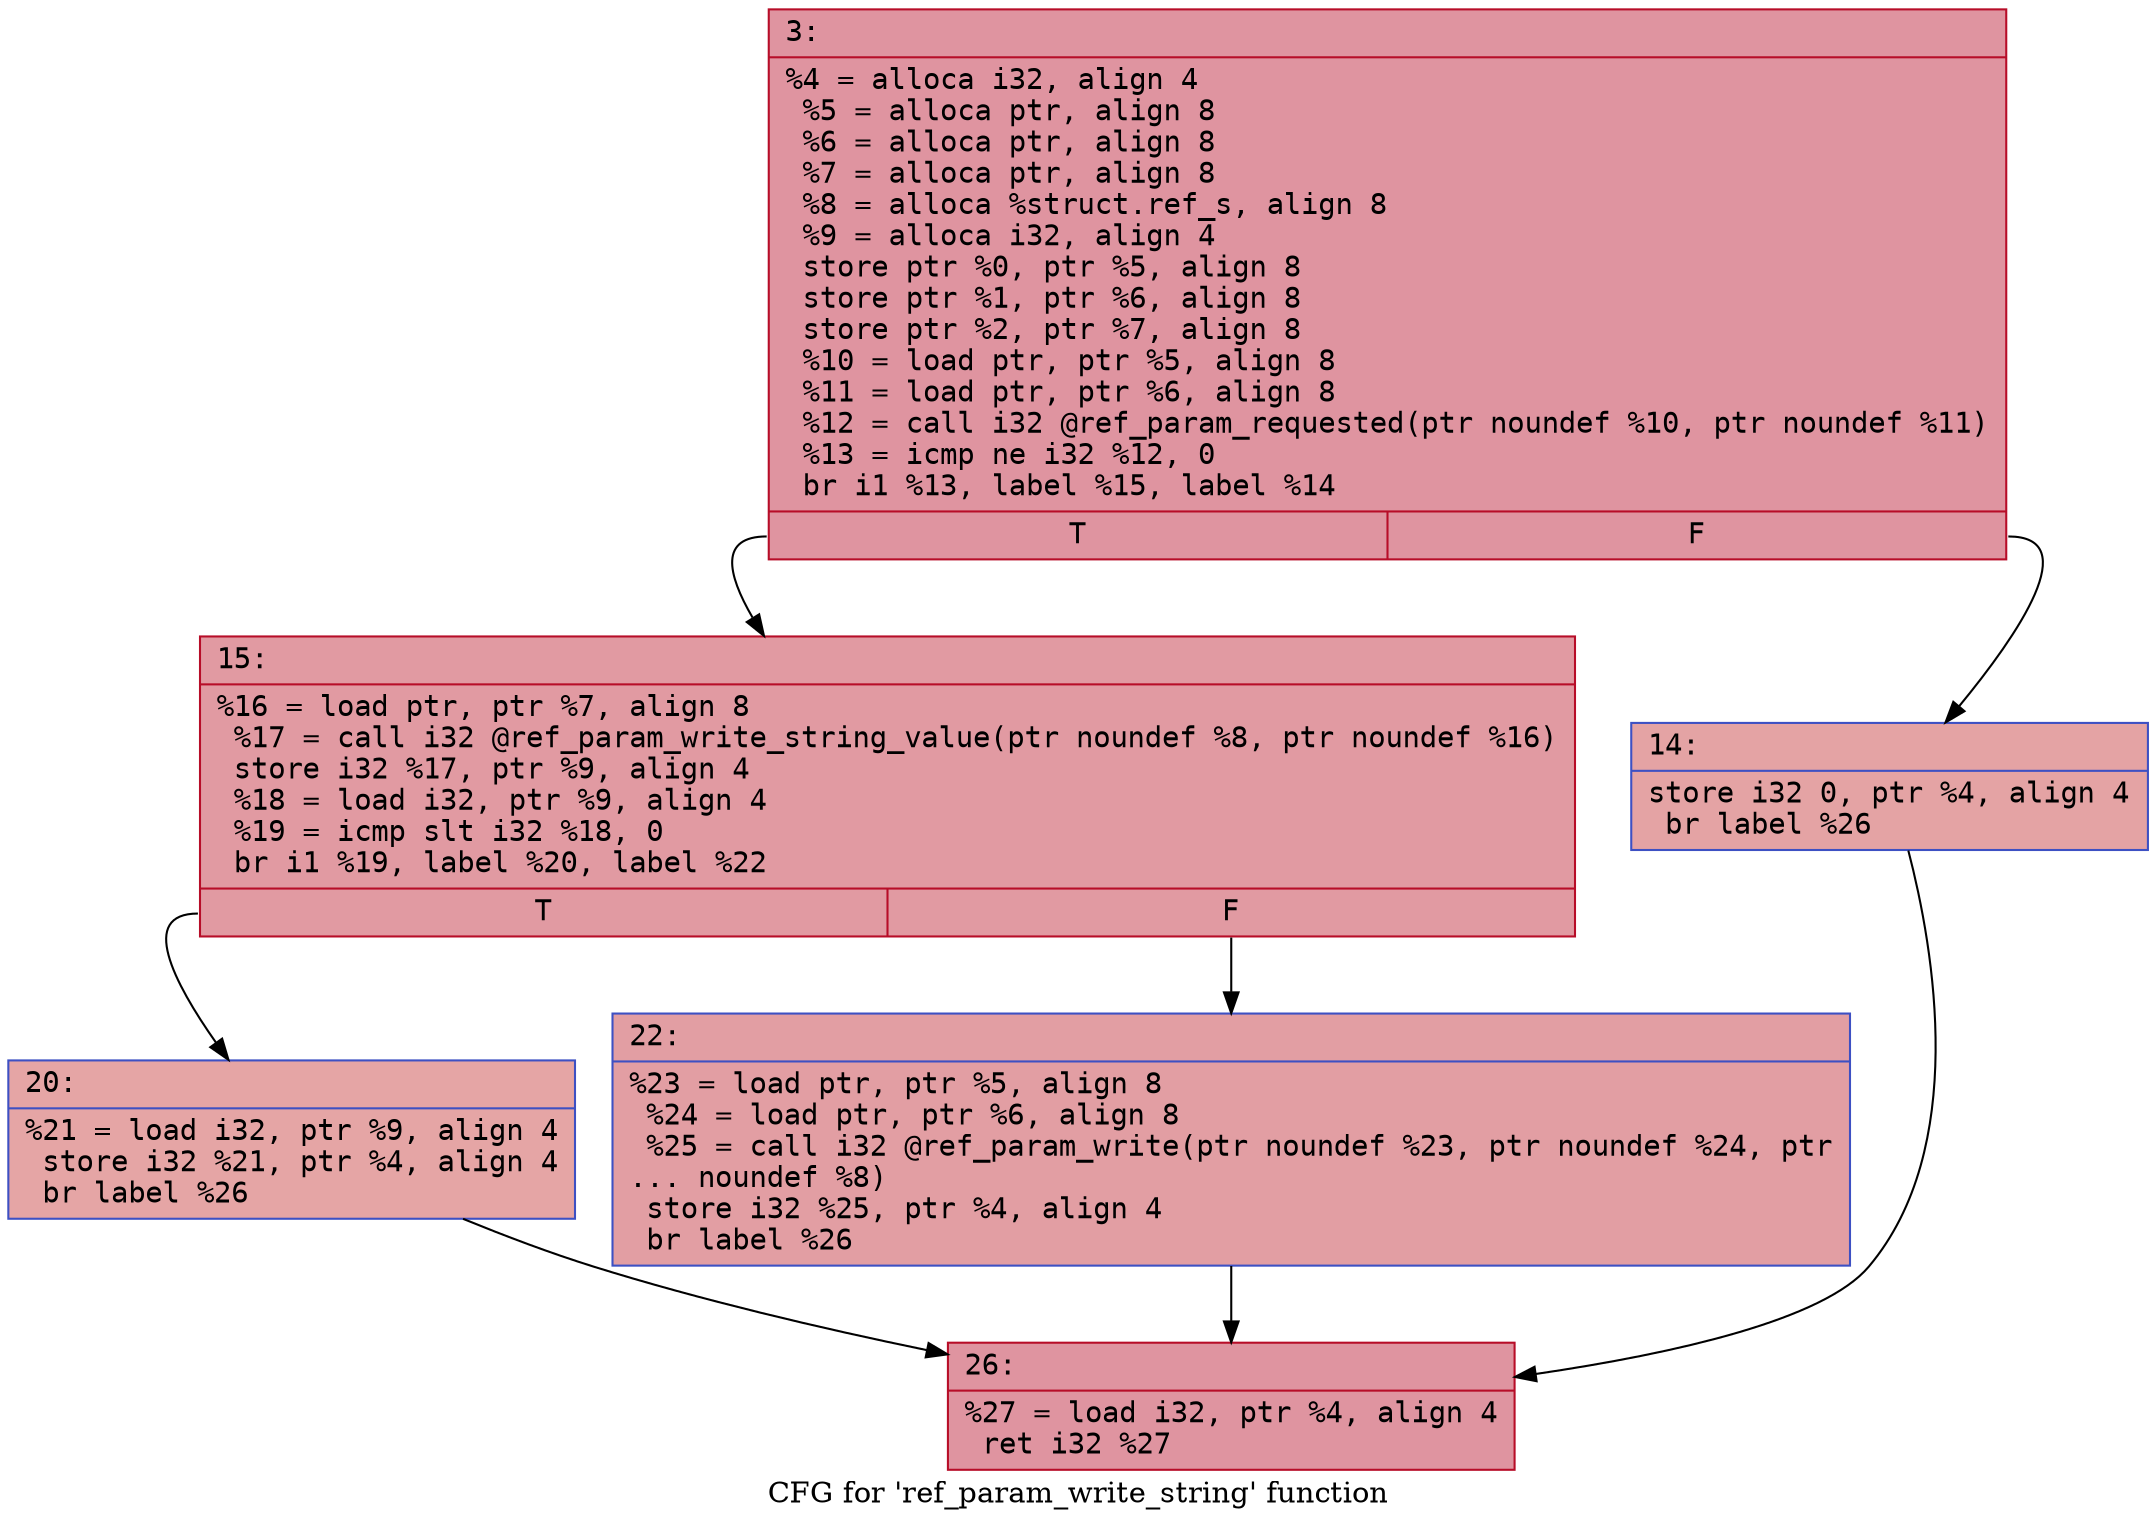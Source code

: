 digraph "CFG for 'ref_param_write_string' function" {
	label="CFG for 'ref_param_write_string' function";

	Node0x6000017af930 [shape=record,color="#b70d28ff", style=filled, fillcolor="#b70d2870" fontname="Courier",label="{3:\l|  %4 = alloca i32, align 4\l  %5 = alloca ptr, align 8\l  %6 = alloca ptr, align 8\l  %7 = alloca ptr, align 8\l  %8 = alloca %struct.ref_s, align 8\l  %9 = alloca i32, align 4\l  store ptr %0, ptr %5, align 8\l  store ptr %1, ptr %6, align 8\l  store ptr %2, ptr %7, align 8\l  %10 = load ptr, ptr %5, align 8\l  %11 = load ptr, ptr %6, align 8\l  %12 = call i32 @ref_param_requested(ptr noundef %10, ptr noundef %11)\l  %13 = icmp ne i32 %12, 0\l  br i1 %13, label %15, label %14\l|{<s0>T|<s1>F}}"];
	Node0x6000017af930:s0 -> Node0x6000017af9d0[tooltip="3 -> 15\nProbability 62.50%" ];
	Node0x6000017af930:s1 -> Node0x6000017af980[tooltip="3 -> 14\nProbability 37.50%" ];
	Node0x6000017af980 [shape=record,color="#3d50c3ff", style=filled, fillcolor="#c32e3170" fontname="Courier",label="{14:\l|  store i32 0, ptr %4, align 4\l  br label %26\l}"];
	Node0x6000017af980 -> Node0x6000017afac0[tooltip="14 -> 26\nProbability 100.00%" ];
	Node0x6000017af9d0 [shape=record,color="#b70d28ff", style=filled, fillcolor="#bb1b2c70" fontname="Courier",label="{15:\l|  %16 = load ptr, ptr %7, align 8\l  %17 = call i32 @ref_param_write_string_value(ptr noundef %8, ptr noundef %16)\l  store i32 %17, ptr %9, align 4\l  %18 = load i32, ptr %9, align 4\l  %19 = icmp slt i32 %18, 0\l  br i1 %19, label %20, label %22\l|{<s0>T|<s1>F}}"];
	Node0x6000017af9d0:s0 -> Node0x6000017afa20[tooltip="15 -> 20\nProbability 37.50%" ];
	Node0x6000017af9d0:s1 -> Node0x6000017afa70[tooltip="15 -> 22\nProbability 62.50%" ];
	Node0x6000017afa20 [shape=record,color="#3d50c3ff", style=filled, fillcolor="#c5333470" fontname="Courier",label="{20:\l|  %21 = load i32, ptr %9, align 4\l  store i32 %21, ptr %4, align 4\l  br label %26\l}"];
	Node0x6000017afa20 -> Node0x6000017afac0[tooltip="20 -> 26\nProbability 100.00%" ];
	Node0x6000017afa70 [shape=record,color="#3d50c3ff", style=filled, fillcolor="#be242e70" fontname="Courier",label="{22:\l|  %23 = load ptr, ptr %5, align 8\l  %24 = load ptr, ptr %6, align 8\l  %25 = call i32 @ref_param_write(ptr noundef %23, ptr noundef %24, ptr\l... noundef %8)\l  store i32 %25, ptr %4, align 4\l  br label %26\l}"];
	Node0x6000017afa70 -> Node0x6000017afac0[tooltip="22 -> 26\nProbability 100.00%" ];
	Node0x6000017afac0 [shape=record,color="#b70d28ff", style=filled, fillcolor="#b70d2870" fontname="Courier",label="{26:\l|  %27 = load i32, ptr %4, align 4\l  ret i32 %27\l}"];
}
